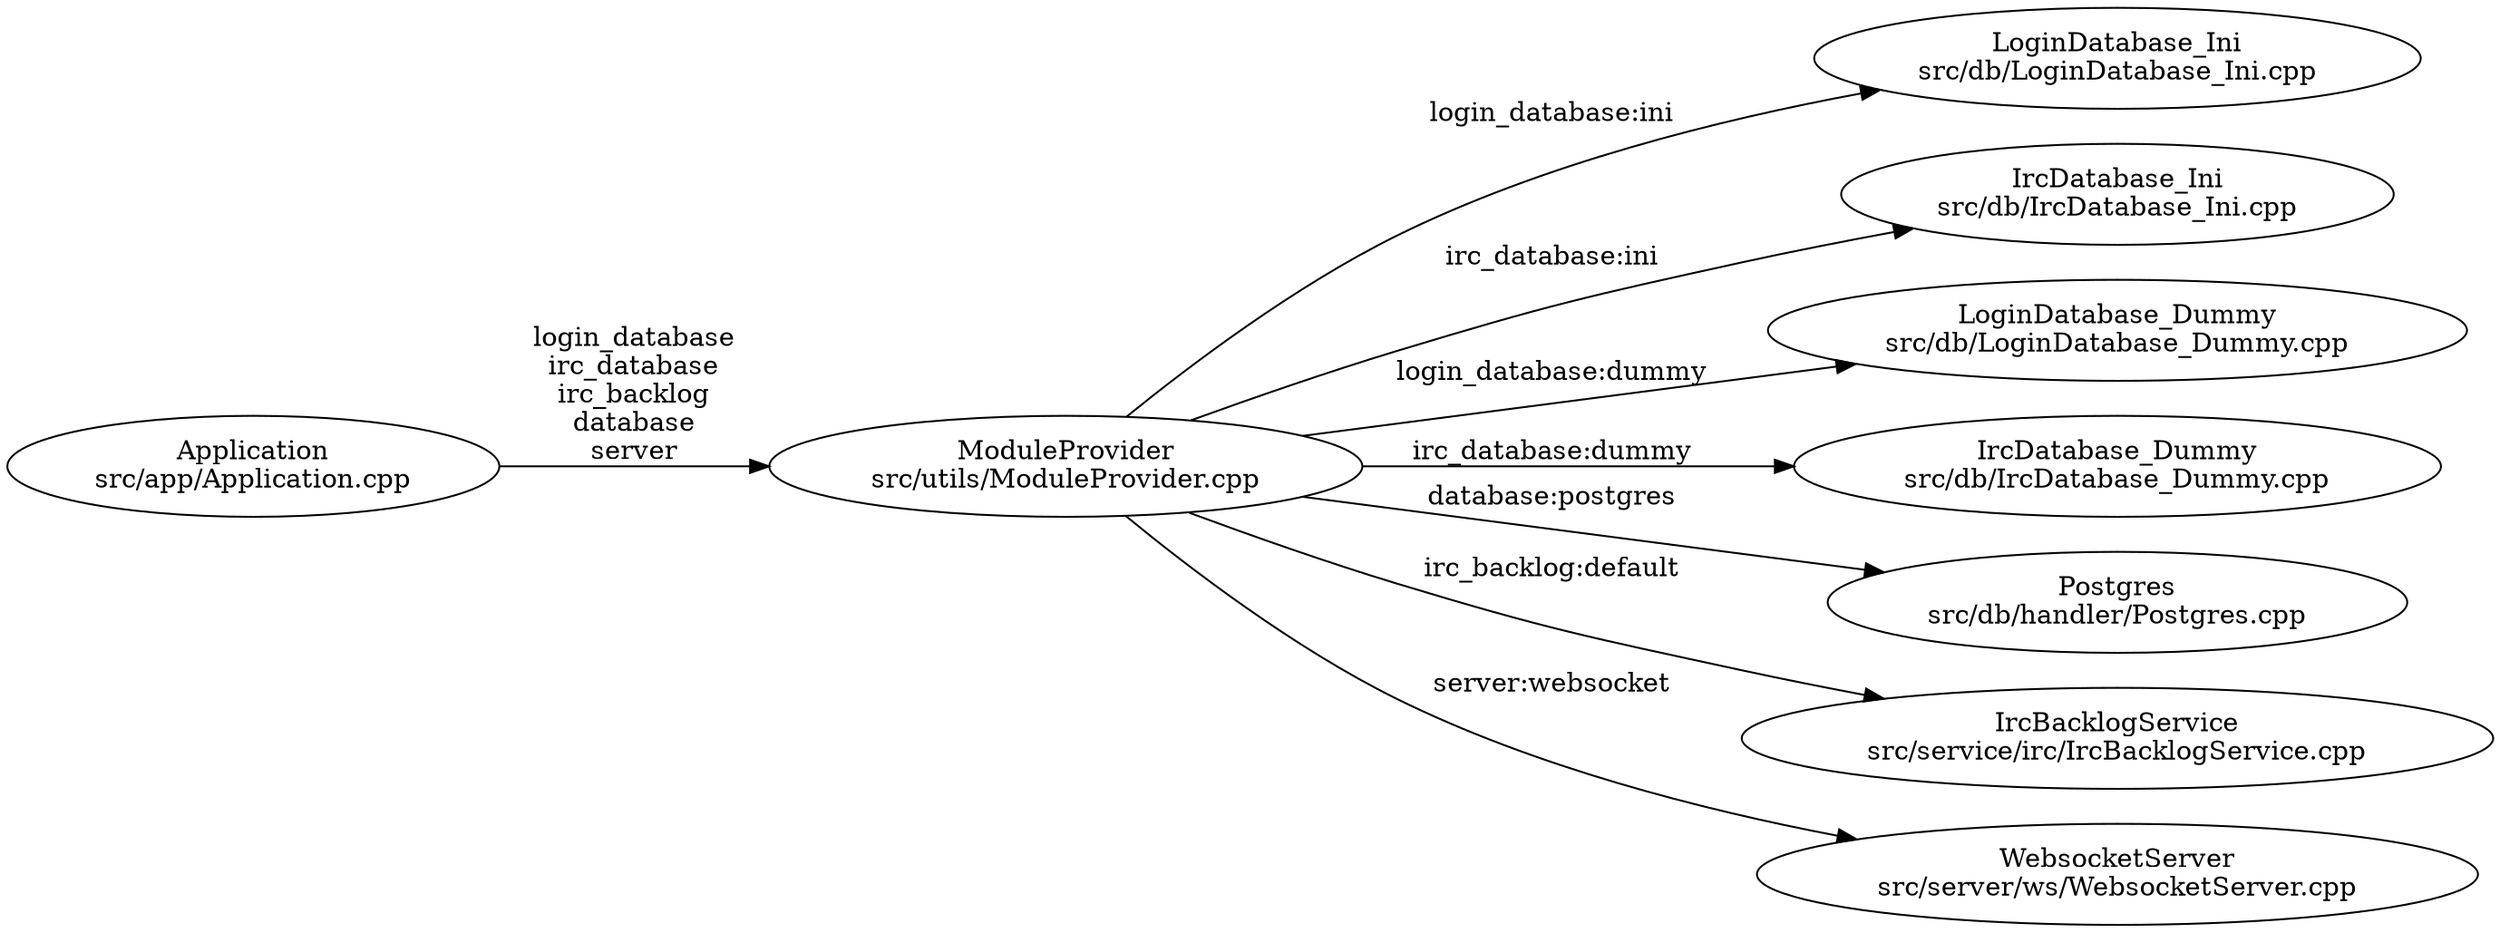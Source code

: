 digraph Initialization {
rankdir=LR;
app[label="Application
src/app/Application.cpp"];
servprov[label="ModuleProvider
src/utils/ModuleProvider.cpp"];
app -> servprov [label="login_database
irc_database
irc_backlog
database
server"];
servprov -> "LoginDatabase_Ini
src/db/LoginDatabase_Ini.cpp" [label="login_database:ini"];
servprov -> "IrcDatabase_Ini
src/db/IrcDatabase_Ini.cpp" [label="irc_database:ini"];
servprov -> "LoginDatabase_Dummy
src/db/LoginDatabase_Dummy.cpp" [label="login_database:dummy"];
servprov -> "IrcDatabase_Dummy
src/db/IrcDatabase_Dummy.cpp" [label="irc_database:dummy"];
servprov -> "Postgres
src/db/handler/Postgres.cpp" [label="database:postgres"];
servprov -> "IrcBacklogService
src/service/irc/IrcBacklogService.cpp" [label="irc_backlog:default"];
servprov -> "WebsocketServer
src/server/ws/WebsocketServer.cpp" [label="server:websocket"];
}
